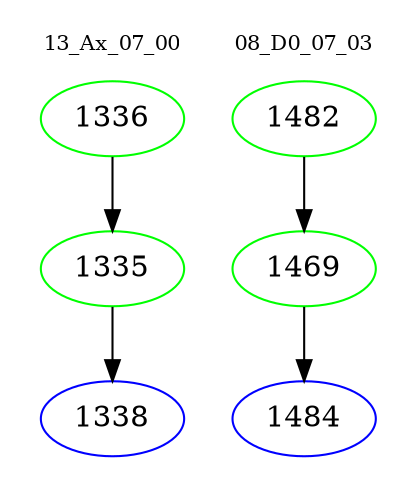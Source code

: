digraph{
subgraph cluster_0 {
color = white
label = "13_Ax_07_00";
fontsize=10;
T0_1336 [label="1336", color="green"]
T0_1336 -> T0_1335 [color="black"]
T0_1335 [label="1335", color="green"]
T0_1335 -> T0_1338 [color="black"]
T0_1338 [label="1338", color="blue"]
}
subgraph cluster_1 {
color = white
label = "08_D0_07_03";
fontsize=10;
T1_1482 [label="1482", color="green"]
T1_1482 -> T1_1469 [color="black"]
T1_1469 [label="1469", color="green"]
T1_1469 -> T1_1484 [color="black"]
T1_1484 [label="1484", color="blue"]
}
}
